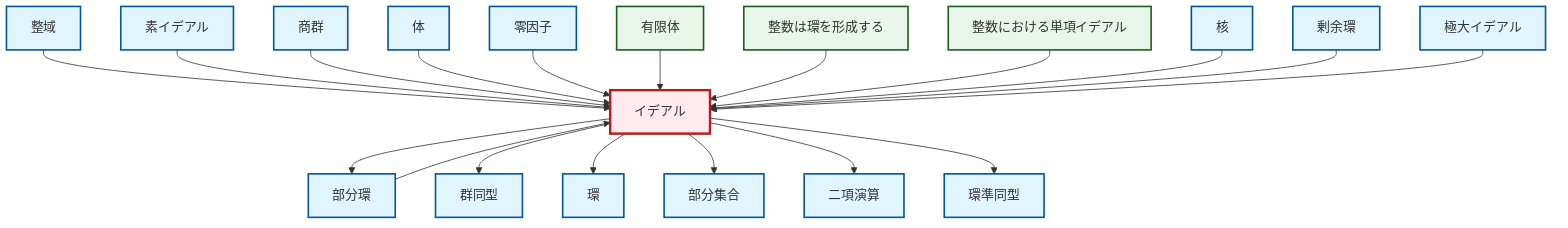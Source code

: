 graph TD
    classDef definition fill:#e1f5fe,stroke:#01579b,stroke-width:2px
    classDef theorem fill:#f3e5f5,stroke:#4a148c,stroke-width:2px
    classDef axiom fill:#fff3e0,stroke:#e65100,stroke-width:2px
    classDef example fill:#e8f5e9,stroke:#1b5e20,stroke-width:2px
    classDef current fill:#ffebee,stroke:#b71c1c,stroke-width:3px
    ex-integers-ring["整数は環を形成する"]:::example
    def-binary-operation["二項演算"]:::definition
    def-integral-domain["整域"]:::definition
    def-ring-homomorphism["環準同型"]:::definition
    def-zero-divisor["零因子"]:::definition
    def-maximal-ideal["極大イデアル"]:::definition
    def-ring["環"]:::definition
    def-kernel["核"]:::definition
    ex-principal-ideal["整数における単項イデアル"]:::example
    def-isomorphism["群同型"]:::definition
    def-prime-ideal["素イデアル"]:::definition
    def-quotient-ring["剰余環"]:::definition
    def-subring["部分環"]:::definition
    ex-finite-field["有限体"]:::example
    def-quotient-group["商群"]:::definition
    def-ideal["イデアル"]:::definition
    def-field["体"]:::definition
    def-subset["部分集合"]:::definition
    def-ideal --> def-subring
    def-integral-domain --> def-ideal
    def-subring --> def-ideal
    def-ideal --> def-isomorphism
    def-prime-ideal --> def-ideal
    def-quotient-group --> def-ideal
    def-field --> def-ideal
    def-zero-divisor --> def-ideal
    ex-finite-field --> def-ideal
    ex-integers-ring --> def-ideal
    def-ideal --> def-ring
    ex-principal-ideal --> def-ideal
    def-ideal --> def-subset
    def-ideal --> def-binary-operation
    def-kernel --> def-ideal
    def-quotient-ring --> def-ideal
    def-ideal --> def-ring-homomorphism
    def-maximal-ideal --> def-ideal
    class def-ideal current
